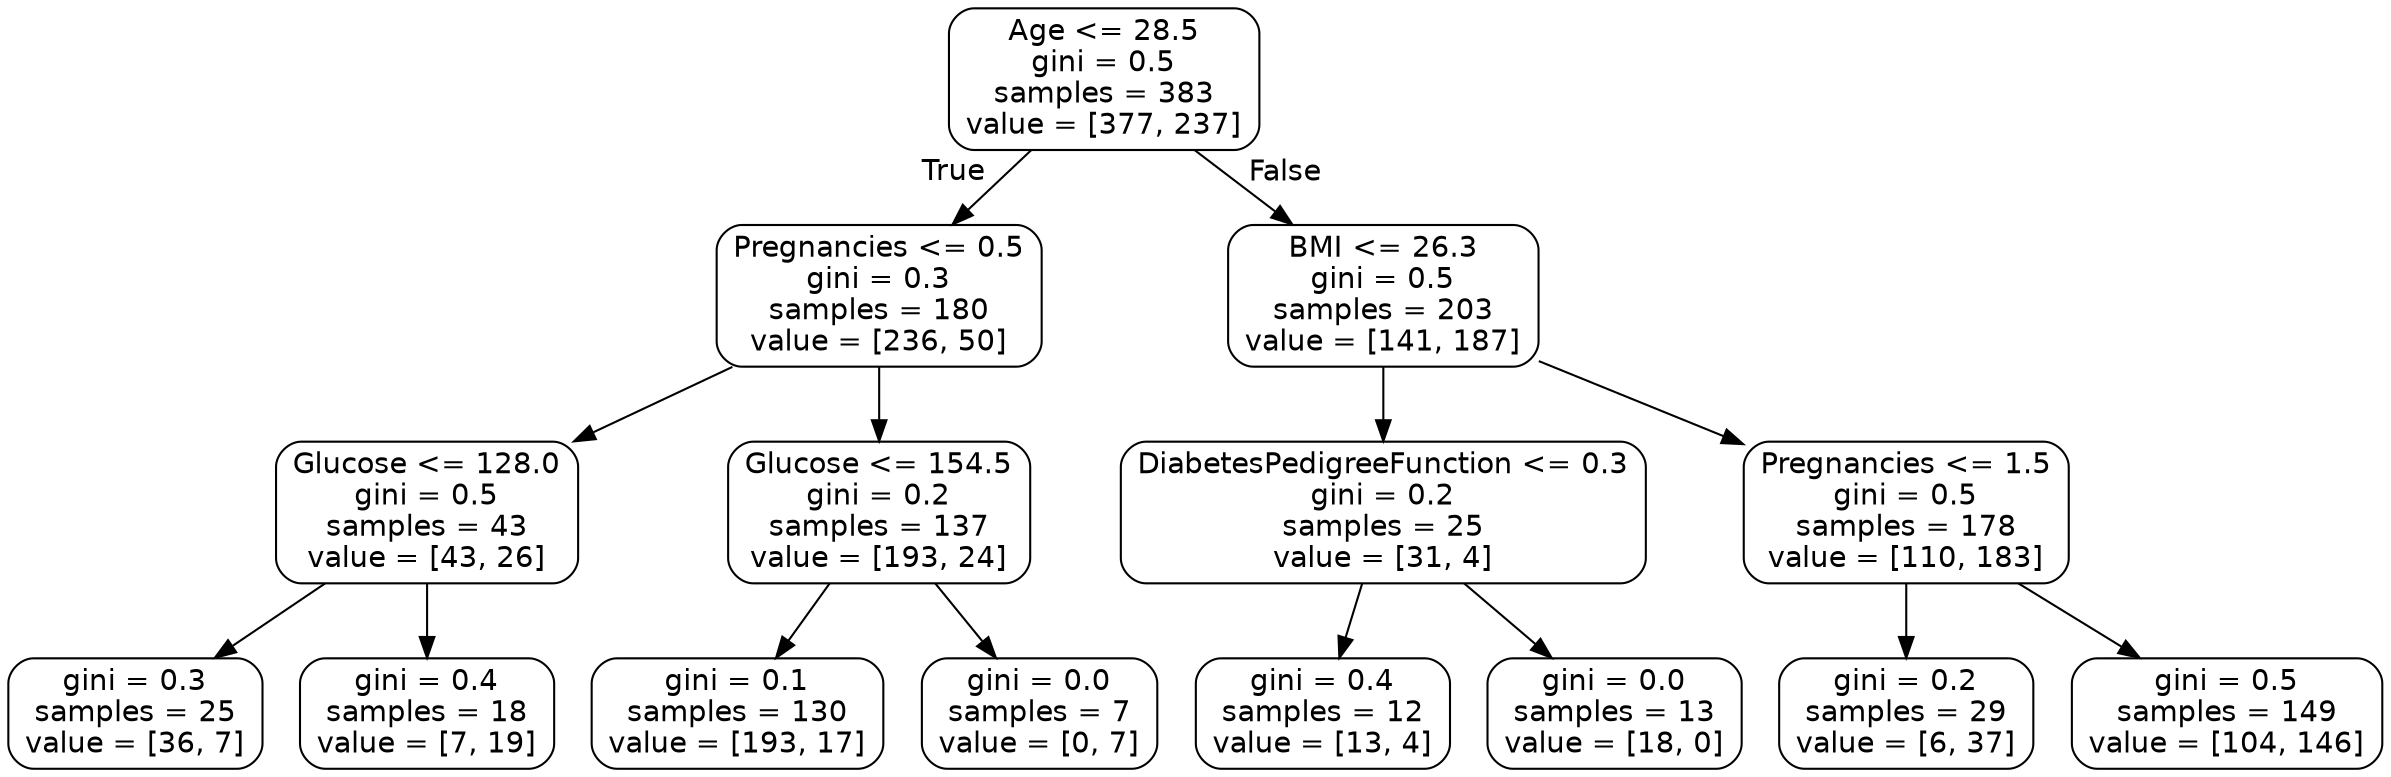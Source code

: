 digraph Tree {
node [shape=box, style="rounded", color="black", fontname="helvetica"] ;
edge [fontname="helvetica"] ;
0 [label="Age <= 28.5\ngini = 0.5\nsamples = 383\nvalue = [377, 237]"] ;
1 [label="Pregnancies <= 0.5\ngini = 0.3\nsamples = 180\nvalue = [236, 50]"] ;
0 -> 1 [labeldistance=2.5, labelangle=45, headlabel="True"] ;
2 [label="Glucose <= 128.0\ngini = 0.5\nsamples = 43\nvalue = [43, 26]"] ;
1 -> 2 ;
3 [label="gini = 0.3\nsamples = 25\nvalue = [36, 7]"] ;
2 -> 3 ;
4 [label="gini = 0.4\nsamples = 18\nvalue = [7, 19]"] ;
2 -> 4 ;
5 [label="Glucose <= 154.5\ngini = 0.2\nsamples = 137\nvalue = [193, 24]"] ;
1 -> 5 ;
6 [label="gini = 0.1\nsamples = 130\nvalue = [193, 17]"] ;
5 -> 6 ;
7 [label="gini = 0.0\nsamples = 7\nvalue = [0, 7]"] ;
5 -> 7 ;
8 [label="BMI <= 26.3\ngini = 0.5\nsamples = 203\nvalue = [141, 187]"] ;
0 -> 8 [labeldistance=2.5, labelangle=-45, headlabel="False"] ;
9 [label="DiabetesPedigreeFunction <= 0.3\ngini = 0.2\nsamples = 25\nvalue = [31, 4]"] ;
8 -> 9 ;
10 [label="gini = 0.4\nsamples = 12\nvalue = [13, 4]"] ;
9 -> 10 ;
11 [label="gini = 0.0\nsamples = 13\nvalue = [18, 0]"] ;
9 -> 11 ;
12 [label="Pregnancies <= 1.5\ngini = 0.5\nsamples = 178\nvalue = [110, 183]"] ;
8 -> 12 ;
13 [label="gini = 0.2\nsamples = 29\nvalue = [6, 37]"] ;
12 -> 13 ;
14 [label="gini = 0.5\nsamples = 149\nvalue = [104, 146]"] ;
12 -> 14 ;
}